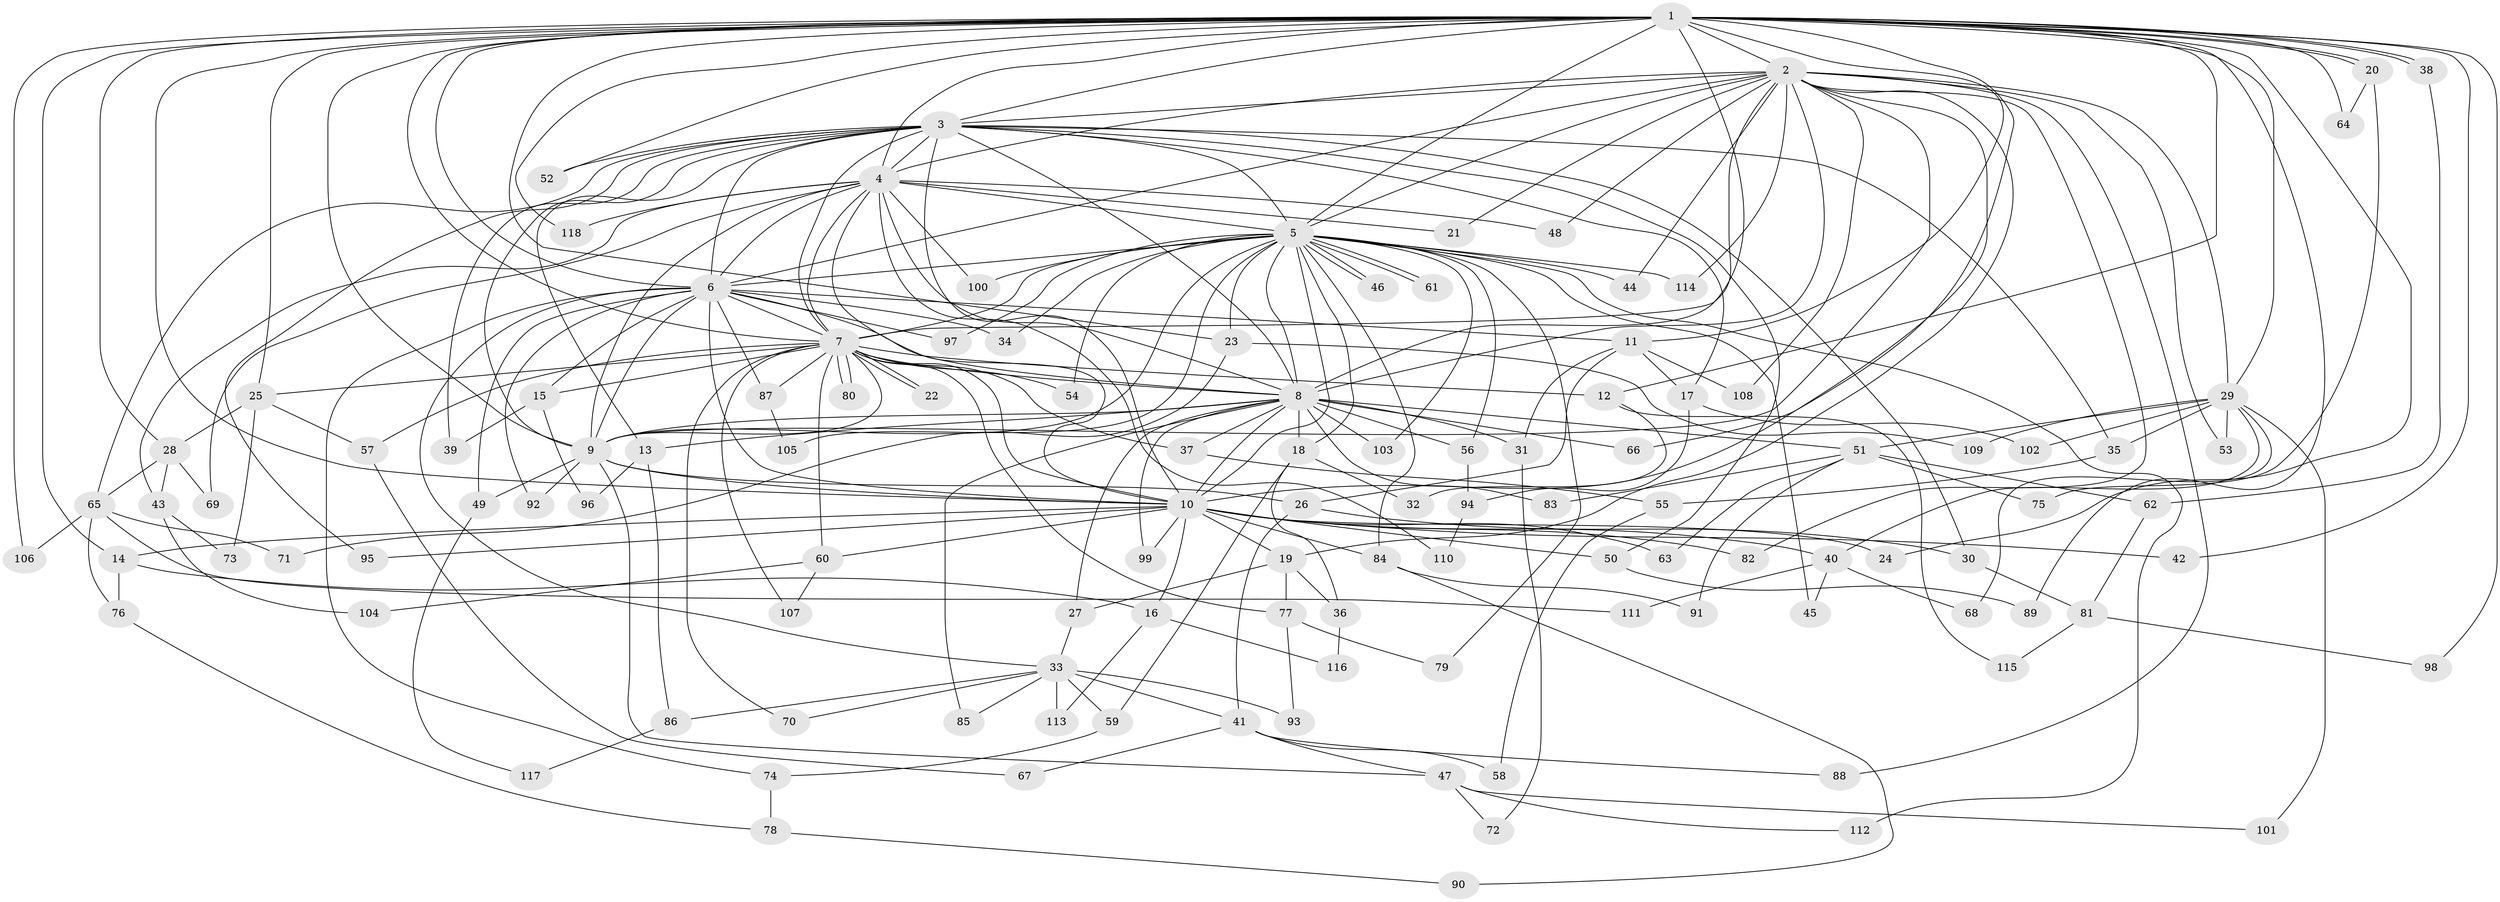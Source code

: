 // Generated by graph-tools (version 1.1) at 2025/13/03/09/25 04:13:59]
// undirected, 118 vertices, 261 edges
graph export_dot {
graph [start="1"]
  node [color=gray90,style=filled];
  1;
  2;
  3;
  4;
  5;
  6;
  7;
  8;
  9;
  10;
  11;
  12;
  13;
  14;
  15;
  16;
  17;
  18;
  19;
  20;
  21;
  22;
  23;
  24;
  25;
  26;
  27;
  28;
  29;
  30;
  31;
  32;
  33;
  34;
  35;
  36;
  37;
  38;
  39;
  40;
  41;
  42;
  43;
  44;
  45;
  46;
  47;
  48;
  49;
  50;
  51;
  52;
  53;
  54;
  55;
  56;
  57;
  58;
  59;
  60;
  61;
  62;
  63;
  64;
  65;
  66;
  67;
  68;
  69;
  70;
  71;
  72;
  73;
  74;
  75;
  76;
  77;
  78;
  79;
  80;
  81;
  82;
  83;
  84;
  85;
  86;
  87;
  88;
  89;
  90;
  91;
  92;
  93;
  94;
  95;
  96;
  97;
  98;
  99;
  100;
  101;
  102;
  103;
  104;
  105;
  106;
  107;
  108;
  109;
  110;
  111;
  112;
  113;
  114;
  115;
  116;
  117;
  118;
  1 -- 2;
  1 -- 3;
  1 -- 4;
  1 -- 5;
  1 -- 6;
  1 -- 7;
  1 -- 8;
  1 -- 9;
  1 -- 10;
  1 -- 11;
  1 -- 12;
  1 -- 14;
  1 -- 20;
  1 -- 20;
  1 -- 23;
  1 -- 24;
  1 -- 25;
  1 -- 28;
  1 -- 29;
  1 -- 38;
  1 -- 38;
  1 -- 42;
  1 -- 52;
  1 -- 64;
  1 -- 66;
  1 -- 89;
  1 -- 98;
  1 -- 106;
  1 -- 118;
  2 -- 3;
  2 -- 4;
  2 -- 5;
  2 -- 6;
  2 -- 7;
  2 -- 8;
  2 -- 9;
  2 -- 10;
  2 -- 19;
  2 -- 21;
  2 -- 29;
  2 -- 44;
  2 -- 48;
  2 -- 53;
  2 -- 82;
  2 -- 88;
  2 -- 108;
  2 -- 114;
  3 -- 4;
  3 -- 5;
  3 -- 6;
  3 -- 7;
  3 -- 8;
  3 -- 9;
  3 -- 10;
  3 -- 13;
  3 -- 17;
  3 -- 30;
  3 -- 35;
  3 -- 39;
  3 -- 50;
  3 -- 52;
  3 -- 65;
  3 -- 95;
  4 -- 5;
  4 -- 6;
  4 -- 7;
  4 -- 8;
  4 -- 9;
  4 -- 10;
  4 -- 21;
  4 -- 43;
  4 -- 48;
  4 -- 69;
  4 -- 100;
  4 -- 110;
  4 -- 118;
  5 -- 6;
  5 -- 7;
  5 -- 8;
  5 -- 9;
  5 -- 10;
  5 -- 18;
  5 -- 23;
  5 -- 34;
  5 -- 44;
  5 -- 45;
  5 -- 46;
  5 -- 46;
  5 -- 54;
  5 -- 56;
  5 -- 61;
  5 -- 61;
  5 -- 79;
  5 -- 84;
  5 -- 97;
  5 -- 100;
  5 -- 103;
  5 -- 105;
  5 -- 112;
  5 -- 114;
  6 -- 7;
  6 -- 8;
  6 -- 9;
  6 -- 10;
  6 -- 11;
  6 -- 15;
  6 -- 33;
  6 -- 34;
  6 -- 49;
  6 -- 74;
  6 -- 87;
  6 -- 92;
  6 -- 97;
  7 -- 8;
  7 -- 9;
  7 -- 10;
  7 -- 12;
  7 -- 15;
  7 -- 22;
  7 -- 22;
  7 -- 25;
  7 -- 37;
  7 -- 54;
  7 -- 57;
  7 -- 60;
  7 -- 70;
  7 -- 77;
  7 -- 80;
  7 -- 80;
  7 -- 87;
  7 -- 107;
  8 -- 9;
  8 -- 10;
  8 -- 13;
  8 -- 18;
  8 -- 27;
  8 -- 31;
  8 -- 37;
  8 -- 51;
  8 -- 56;
  8 -- 66;
  8 -- 83;
  8 -- 85;
  8 -- 99;
  8 -- 103;
  9 -- 10;
  9 -- 26;
  9 -- 47;
  9 -- 49;
  9 -- 92;
  10 -- 14;
  10 -- 16;
  10 -- 19;
  10 -- 24;
  10 -- 40;
  10 -- 42;
  10 -- 50;
  10 -- 60;
  10 -- 63;
  10 -- 82;
  10 -- 84;
  10 -- 95;
  10 -- 99;
  11 -- 17;
  11 -- 26;
  11 -- 31;
  11 -- 108;
  12 -- 32;
  12 -- 115;
  13 -- 86;
  13 -- 96;
  14 -- 16;
  14 -- 76;
  15 -- 39;
  15 -- 96;
  16 -- 113;
  16 -- 116;
  17 -- 94;
  17 -- 102;
  18 -- 32;
  18 -- 36;
  18 -- 59;
  19 -- 27;
  19 -- 36;
  19 -- 77;
  20 -- 64;
  20 -- 75;
  23 -- 71;
  23 -- 109;
  25 -- 28;
  25 -- 57;
  25 -- 73;
  26 -- 30;
  26 -- 41;
  27 -- 33;
  28 -- 43;
  28 -- 65;
  28 -- 69;
  29 -- 35;
  29 -- 40;
  29 -- 51;
  29 -- 53;
  29 -- 68;
  29 -- 101;
  29 -- 102;
  29 -- 109;
  30 -- 81;
  31 -- 72;
  33 -- 41;
  33 -- 59;
  33 -- 70;
  33 -- 85;
  33 -- 86;
  33 -- 93;
  33 -- 113;
  35 -- 55;
  36 -- 116;
  37 -- 55;
  38 -- 62;
  40 -- 45;
  40 -- 68;
  40 -- 111;
  41 -- 47;
  41 -- 58;
  41 -- 67;
  41 -- 88;
  43 -- 73;
  43 -- 104;
  47 -- 72;
  47 -- 101;
  47 -- 112;
  49 -- 117;
  50 -- 89;
  51 -- 62;
  51 -- 63;
  51 -- 75;
  51 -- 83;
  51 -- 91;
  55 -- 58;
  56 -- 94;
  57 -- 67;
  59 -- 74;
  60 -- 104;
  60 -- 107;
  62 -- 81;
  65 -- 71;
  65 -- 76;
  65 -- 106;
  65 -- 111;
  74 -- 78;
  76 -- 78;
  77 -- 79;
  77 -- 93;
  78 -- 90;
  81 -- 98;
  81 -- 115;
  84 -- 90;
  84 -- 91;
  86 -- 117;
  87 -- 105;
  94 -- 110;
}
